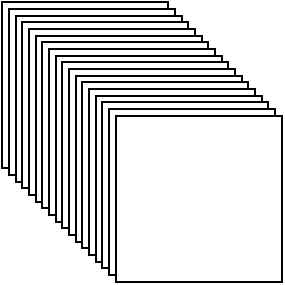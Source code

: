 <mxfile version="22.0.4" type="github">
  <diagram name="第 1 页" id="sTUhLF-kgUO84TB5RZIB">
    <mxGraphModel dx="2831" dy="1131" grid="1" gridSize="10" guides="1" tooltips="1" connect="1" arrows="1" fold="1" page="1" pageScale="1" pageWidth="827" pageHeight="1169" math="0" shadow="0">
      <root>
        <mxCell id="0" />
        <mxCell id="1" parent="0" />
        <mxCell id="xI9gyTVhqFCWPQMHHly6-43" value="" style="group;rotation=-180;" vertex="1" connectable="0" parent="1">
          <mxGeometry x="-750" y="500" width="140" height="140" as="geometry" />
        </mxCell>
        <mxCell id="xI9gyTVhqFCWPQMHHly6-27" value="" style="verticalLabelPosition=bottom;verticalAlign=top;html=1;shape=mxgraph.basic.layered_rect;dx=7;outlineConnect=0;whiteSpace=wrap;rotation=-180;" vertex="1" parent="xI9gyTVhqFCWPQMHHly6-43">
          <mxGeometry width="90" height="90" as="geometry" />
        </mxCell>
        <mxCell id="xI9gyTVhqFCWPQMHHly6-38" value="" style="verticalLabelPosition=bottom;verticalAlign=top;html=1;shape=mxgraph.basic.layered_rect;dx=7;outlineConnect=0;whiteSpace=wrap;rotation=-180;" vertex="1" parent="xI9gyTVhqFCWPQMHHly6-43">
          <mxGeometry x="10" y="10" width="90" height="90" as="geometry" />
        </mxCell>
        <mxCell id="xI9gyTVhqFCWPQMHHly6-39" value="" style="verticalLabelPosition=bottom;verticalAlign=top;html=1;shape=mxgraph.basic.layered_rect;dx=7;outlineConnect=0;whiteSpace=wrap;rotation=-180;" vertex="1" parent="xI9gyTVhqFCWPQMHHly6-43">
          <mxGeometry x="20" y="20" width="90" height="90" as="geometry" />
        </mxCell>
        <mxCell id="xI9gyTVhqFCWPQMHHly6-40" value="" style="verticalLabelPosition=bottom;verticalAlign=top;html=1;shape=mxgraph.basic.layered_rect;dx=7;outlineConnect=0;whiteSpace=wrap;rotation=-180;" vertex="1" parent="xI9gyTVhqFCWPQMHHly6-43">
          <mxGeometry x="30" y="30" width="90" height="90" as="geometry" />
        </mxCell>
        <mxCell id="xI9gyTVhqFCWPQMHHly6-41" value="" style="verticalLabelPosition=bottom;verticalAlign=top;html=1;shape=mxgraph.basic.layered_rect;dx=7;outlineConnect=0;whiteSpace=wrap;rotation=-180;" vertex="1" parent="xI9gyTVhqFCWPQMHHly6-43">
          <mxGeometry x="40" y="40" width="90" height="90" as="geometry" />
        </mxCell>
        <mxCell id="xI9gyTVhqFCWPQMHHly6-42" value="" style="verticalLabelPosition=bottom;verticalAlign=top;html=1;shape=mxgraph.basic.layered_rect;dx=7;outlineConnect=0;whiteSpace=wrap;rotation=-180;" vertex="1" parent="xI9gyTVhqFCWPQMHHly6-43">
          <mxGeometry x="50" y="50" width="90" height="90" as="geometry" />
        </mxCell>
      </root>
    </mxGraphModel>
  </diagram>
</mxfile>
